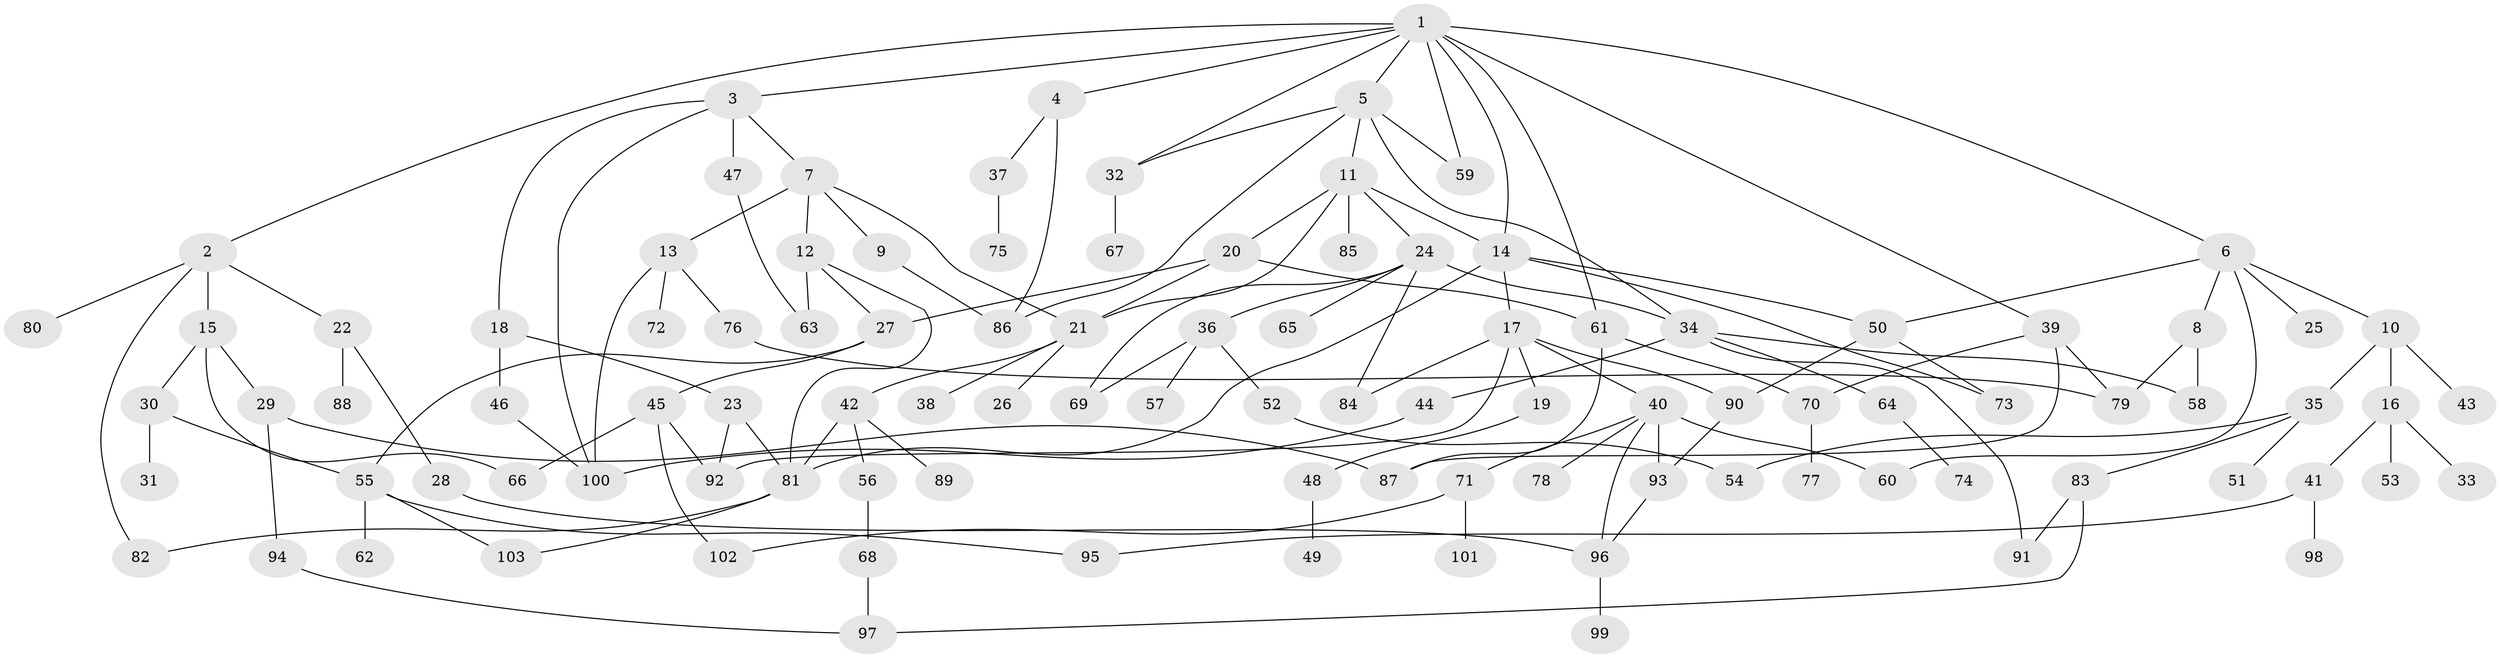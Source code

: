 // coarse degree distribution, {10: 0.013888888888888888, 4: 0.1388888888888889, 6: 0.05555555555555555, 9: 0.027777777777777776, 8: 0.013888888888888888, 7: 0.013888888888888888, 3: 0.19444444444444445, 2: 0.3055555555555556, 5: 0.05555555555555555, 1: 0.18055555555555555}
// Generated by graph-tools (version 1.1) at 2025/23/03/03/25 07:23:33]
// undirected, 103 vertices, 146 edges
graph export_dot {
graph [start="1"]
  node [color=gray90,style=filled];
  1;
  2;
  3;
  4;
  5;
  6;
  7;
  8;
  9;
  10;
  11;
  12;
  13;
  14;
  15;
  16;
  17;
  18;
  19;
  20;
  21;
  22;
  23;
  24;
  25;
  26;
  27;
  28;
  29;
  30;
  31;
  32;
  33;
  34;
  35;
  36;
  37;
  38;
  39;
  40;
  41;
  42;
  43;
  44;
  45;
  46;
  47;
  48;
  49;
  50;
  51;
  52;
  53;
  54;
  55;
  56;
  57;
  58;
  59;
  60;
  61;
  62;
  63;
  64;
  65;
  66;
  67;
  68;
  69;
  70;
  71;
  72;
  73;
  74;
  75;
  76;
  77;
  78;
  79;
  80;
  81;
  82;
  83;
  84;
  85;
  86;
  87;
  88;
  89;
  90;
  91;
  92;
  93;
  94;
  95;
  96;
  97;
  98;
  99;
  100;
  101;
  102;
  103;
  1 -- 2;
  1 -- 3;
  1 -- 4;
  1 -- 5;
  1 -- 6;
  1 -- 14;
  1 -- 39;
  1 -- 61;
  1 -- 32;
  1 -- 59;
  2 -- 15;
  2 -- 22;
  2 -- 80;
  2 -- 82;
  3 -- 7;
  3 -- 18;
  3 -- 47;
  3 -- 100;
  4 -- 37;
  4 -- 86;
  5 -- 11;
  5 -- 32;
  5 -- 34;
  5 -- 59;
  5 -- 86;
  6 -- 8;
  6 -- 10;
  6 -- 25;
  6 -- 60;
  6 -- 50;
  7 -- 9;
  7 -- 12;
  7 -- 13;
  7 -- 21;
  8 -- 58;
  8 -- 79;
  9 -- 86;
  10 -- 16;
  10 -- 35;
  10 -- 43;
  11 -- 20;
  11 -- 24;
  11 -- 85;
  11 -- 21;
  11 -- 14;
  12 -- 27;
  12 -- 63;
  12 -- 81;
  13 -- 72;
  13 -- 76;
  13 -- 100;
  14 -- 17;
  14 -- 50;
  14 -- 73;
  14 -- 81;
  15 -- 29;
  15 -- 30;
  15 -- 66;
  16 -- 33;
  16 -- 41;
  16 -- 53;
  17 -- 19;
  17 -- 40;
  17 -- 90;
  17 -- 92;
  17 -- 84;
  18 -- 23;
  18 -- 46;
  19 -- 48;
  20 -- 21;
  20 -- 61;
  20 -- 27;
  21 -- 26;
  21 -- 38;
  21 -- 42;
  22 -- 28;
  22 -- 88;
  23 -- 92;
  23 -- 81;
  24 -- 36;
  24 -- 65;
  24 -- 69;
  24 -- 84;
  24 -- 34;
  27 -- 45;
  27 -- 55;
  28 -- 96;
  29 -- 94;
  29 -- 87;
  30 -- 31;
  30 -- 55;
  32 -- 67;
  34 -- 44;
  34 -- 64;
  34 -- 58;
  34 -- 91;
  35 -- 51;
  35 -- 83;
  35 -- 54;
  36 -- 52;
  36 -- 57;
  36 -- 69;
  37 -- 75;
  39 -- 87;
  39 -- 70;
  39 -- 79;
  40 -- 71;
  40 -- 78;
  40 -- 96;
  40 -- 93;
  40 -- 60;
  41 -- 95;
  41 -- 98;
  42 -- 56;
  42 -- 89;
  42 -- 81;
  44 -- 100;
  45 -- 66;
  45 -- 102;
  45 -- 92;
  46 -- 100;
  47 -- 63;
  48 -- 49;
  50 -- 73;
  50 -- 90;
  52 -- 54;
  55 -- 62;
  55 -- 103;
  55 -- 95;
  56 -- 68;
  61 -- 70;
  61 -- 87;
  64 -- 74;
  68 -- 97;
  70 -- 77;
  71 -- 101;
  71 -- 102;
  76 -- 79;
  81 -- 103;
  81 -- 82;
  83 -- 91;
  83 -- 97;
  90 -- 93;
  93 -- 96;
  94 -- 97;
  96 -- 99;
}
